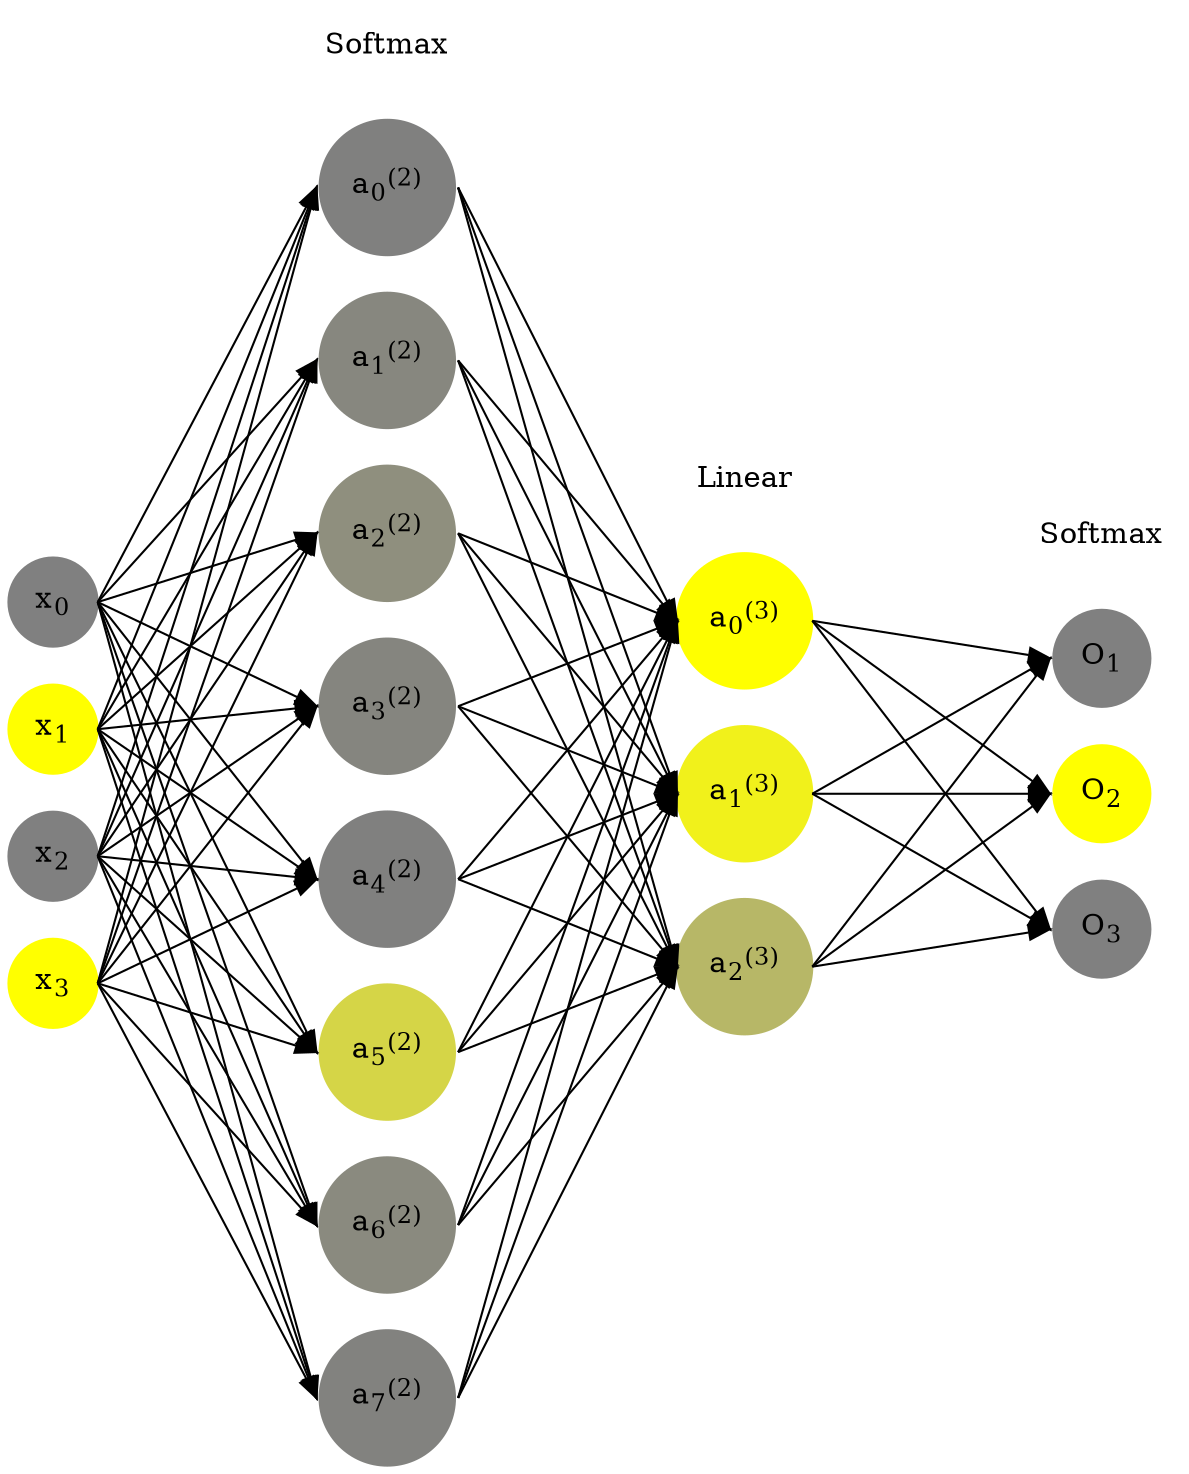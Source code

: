 digraph G {
	rankdir = LR;
	splines=false;
	edge[style=invis];
	ranksep= 1.4;
	{
	node [shape=circle, color="0.1667, 0.0, 0.5", style=filled, fillcolor="0.1667, 0.0, 0.5"];
	x0 [label=<x<sub>0</sub>>];
	}
	{
	node [shape=circle, color="0.1667, 1.0, 1.0", style=filled, fillcolor="0.1667, 1.0, 1.0"];
	x1 [label=<x<sub>1</sub>>];
	}
	{
	node [shape=circle, color="0.1667, 0.0, 0.5", style=filled, fillcolor="0.1667, 0.0, 0.5"];
	x2 [label=<x<sub>2</sub>>];
	}
	{
	node [shape=circle, color="0.1667, 1.0, 1.0", style=filled, fillcolor="0.1667, 1.0, 1.0"];
	x3 [label=<x<sub>3</sub>>];
	}
	{
	node [shape=circle, color="0.1667, 0.006595, 0.503298", style=filled, fillcolor="0.1667, 0.006595, 0.503298"];
	a02 [label=<a<sub>0</sub><sup>(2)</sup>>];
	}
	{
	node [shape=circle, color="0.1667, 0.061232, 0.530616", style=filled, fillcolor="0.1667, 0.061232, 0.530616"];
	a12 [label=<a<sub>1</sub><sup>(2)</sup>>];
	}
	{
	node [shape=circle, color="0.1667, 0.119968, 0.559984", style=filled, fillcolor="0.1667, 0.119968, 0.559984"];
	a22 [label=<a<sub>2</sub><sup>(2)</sup>>];
	}
	{
	node [shape=circle, color="0.1667, 0.041628, 0.520814", style=filled, fillcolor="0.1667, 0.041628, 0.520814"];
	a32 [label=<a<sub>3</sub><sup>(2)</sup>>];
	}
	{
	node [shape=circle, color="0.1667, 0.005273, 0.502636", style=filled, fillcolor="0.1667, 0.005273, 0.502636"];
	a42 [label=<a<sub>4</sub><sup>(2)</sup>>];
	}
	{
	node [shape=circle, color="0.1667, 0.665415, 0.832707", style=filled, fillcolor="0.1667, 0.665415, 0.832707"];
	a52 [label=<a<sub>5</sub><sup>(2)</sup>>];
	}
	{
	node [shape=circle, color="0.1667, 0.082457, 0.541228", style=filled, fillcolor="0.1667, 0.082457, 0.541228"];
	a62 [label=<a<sub>6</sub><sup>(2)</sup>>];
	}
	{
	node [shape=circle, color="0.1667, 0.017433, 0.508716", style=filled, fillcolor="0.1667, 0.017433, 0.508716"];
	a72 [label=<a<sub>7</sub><sup>(2)</sup>>];
	}
	{
	node [shape=circle, color="0.1667, 1.710469, 1.355234", style=filled, fillcolor="0.1667, 1.710469, 1.355234"];
	a03 [label=<a<sub>0</sub><sup>(3)</sup>>];
	}
	{
	node [shape=circle, color="0.1667, 0.887351, 0.943675", style=filled, fillcolor="0.1667, 0.887351, 0.943675"];
	a13 [label=<a<sub>1</sub><sup>(3)</sup>>];
	}
	{
	node [shape=circle, color="0.1667, 0.433704, 0.716852", style=filled, fillcolor="0.1667, 0.433704, 0.716852"];
	a23 [label=<a<sub>2</sub><sup>(3)</sup>>];
	}
	{
	node [shape=circle, color="0.1667, 0.0, 0.5", style=filled, fillcolor="0.1667, 0.0, 0.5"];
	O1 [label=<O<sub>1</sub>>];
	}
	{
	node [shape=circle, color="0.1667, 1.0, 1.0", style=filled, fillcolor="0.1667, 1.0, 1.0"];
	O2 [label=<O<sub>2</sub>>];
	}
	{
	node [shape=circle, color="0.1667, 0.0, 0.5", style=filled, fillcolor="0.1667, 0.0, 0.5"];
	O3 [label=<O<sub>3</sub>>];
	}
	{
	rank=same;
	x0->x1->x2->x3;
	}
	{
	rank=same;
	a02->a12->a22->a32->a42->a52->a62->a72;
	}
	{
	rank=same;
	a03->a13->a23;
	}
	{
	rank=same;
	O1->O2->O3;
	}
	l1 [shape=plaintext,label="Softmax"];
	l1->a02;
	{rank=same; l1;a02};
	l2 [shape=plaintext,label="Linear"];
	l2->a03;
	{rank=same; l2;a03};
	l3 [shape=plaintext,label="Softmax"];
	l3->O1;
	{rank=same; l3;O1};
edge[style=solid, tailport=e, headport=w];
	{x0;x1;x2;x3} -> {a02;a12;a22;a32;a42;a52;a62;a72};
	{a02;a12;a22;a32;a42;a52;a62;a72} -> {a03;a13;a23};
	{a03;a13;a23} -> {O1,O2,O3};
}